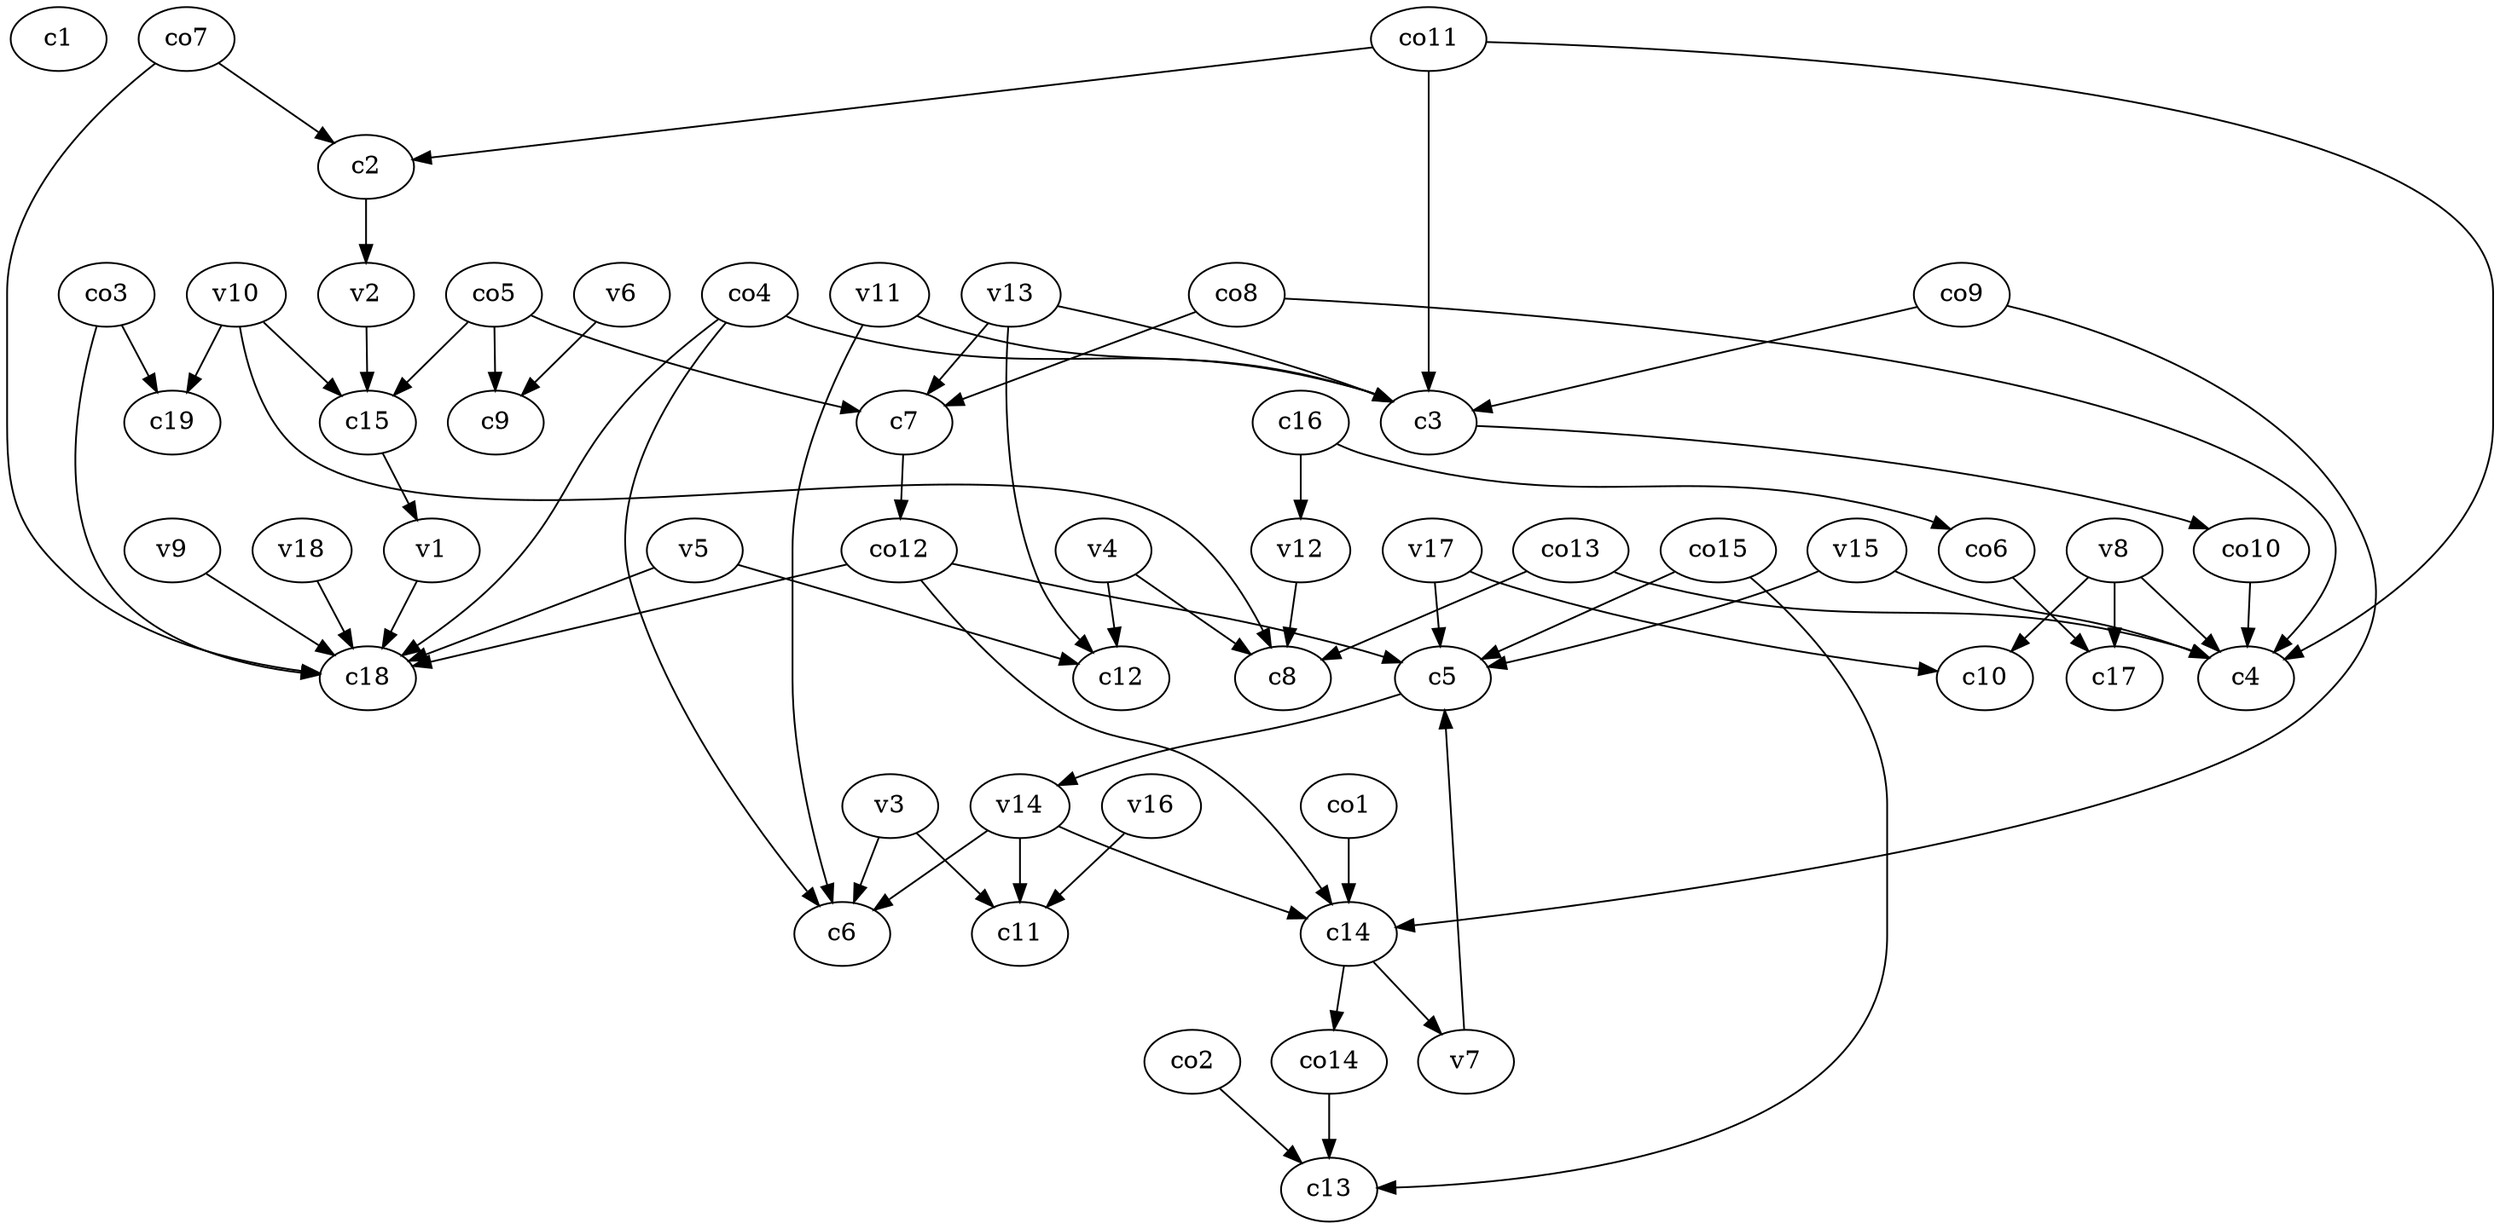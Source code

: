 strict digraph  {
c1;
c2;
c3;
c4;
c5;
c6;
c7;
c8;
c9;
c10;
c11;
c12;
c13;
c14;
c15;
c16;
c17;
c18;
c19;
v1;
v2;
v3;
v4;
v5;
v6;
v7;
v8;
v9;
v10;
v11;
v12;
v13;
v14;
v15;
v16;
v17;
v18;
co1;
co2;
co3;
co4;
co5;
co6;
co7;
co8;
co9;
co10;
co11;
co12;
co13;
co14;
co15;
c2 -> v2  [weight=1];
c3 -> co10  [weight=1];
c5 -> v14  [weight=1];
c7 -> co12  [weight=1];
c14 -> co14  [weight=1];
c14 -> v7  [weight=1];
c15 -> v1  [weight=1];
c16 -> co6  [weight=1];
c16 -> v12  [weight=1];
v1 -> c18  [weight=1];
v2 -> c15  [weight=1];
v3 -> c11  [weight=1];
v3 -> c6  [weight=1];
v4 -> c8  [weight=1];
v4 -> c12  [weight=1];
v5 -> c12  [weight=1];
v5 -> c18  [weight=1];
v6 -> c9  [weight=1];
v7 -> c5  [weight=1];
v8 -> c4  [weight=1];
v8 -> c17  [weight=1];
v8 -> c10  [weight=1];
v9 -> c18  [weight=1];
v10 -> c19  [weight=1];
v10 -> c15  [weight=1];
v10 -> c8  [weight=1];
v11 -> c3  [weight=1];
v11 -> c6  [weight=1];
v12 -> c8  [weight=1];
v13 -> c7  [weight=1];
v13 -> c3  [weight=1];
v13 -> c12  [weight=1];
v14 -> c14  [weight=1];
v14 -> c11  [weight=1];
v14 -> c6  [weight=1];
v15 -> c4  [weight=1];
v15 -> c5  [weight=1];
v16 -> c11  [weight=1];
v17 -> c10  [weight=1];
v17 -> c5  [weight=1];
v18 -> c18  [weight=1];
co1 -> c14  [weight=1];
co2 -> c13  [weight=1];
co3 -> c19  [weight=1];
co3 -> c18  [weight=1];
co4 -> c18  [weight=1];
co4 -> c6  [weight=1];
co4 -> c3  [weight=1];
co5 -> c9  [weight=1];
co5 -> c7  [weight=1];
co5 -> c15  [weight=1];
co6 -> c17  [weight=1];
co7 -> c18  [weight=1];
co7 -> c2  [weight=1];
co8 -> c7  [weight=1];
co8 -> c4  [weight=1];
co9 -> c3  [weight=1];
co9 -> c14  [weight=1];
co10 -> c4  [weight=1];
co11 -> c4  [weight=1];
co11 -> c2  [weight=1];
co11 -> c3  [weight=1];
co12 -> c18  [weight=1];
co12 -> c5  [weight=1];
co12 -> c14  [weight=1];
co13 -> c4  [weight=1];
co13 -> c8  [weight=1];
co14 -> c13  [weight=1];
co15 -> c13  [weight=1];
co15 -> c5  [weight=1];
}

